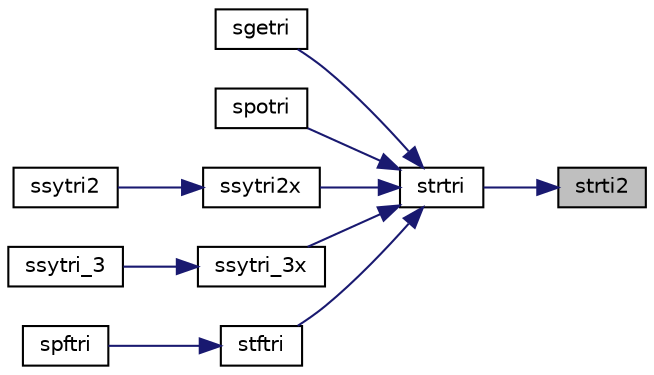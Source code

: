 digraph "strti2"
{
 // LATEX_PDF_SIZE
  edge [fontname="Helvetica",fontsize="10",labelfontname="Helvetica",labelfontsize="10"];
  node [fontname="Helvetica",fontsize="10",shape=record];
  rankdir="RL";
  Node1 [label="strti2",height=0.2,width=0.4,color="black", fillcolor="grey75", style="filled", fontcolor="black",tooltip="STRTI2 computes the inverse of a triangular matrix (unblocked algorithm)."];
  Node1 -> Node2 [dir="back",color="midnightblue",fontsize="10",style="solid",fontname="Helvetica"];
  Node2 [label="strtri",height=0.2,width=0.4,color="black", fillcolor="white", style="filled",URL="$strtri_8f.html#a0e63d634f0c29d919e96a78c58a38bd7",tooltip="STRTRI"];
  Node2 -> Node3 [dir="back",color="midnightblue",fontsize="10",style="solid",fontname="Helvetica"];
  Node3 [label="sgetri",height=0.2,width=0.4,color="black", fillcolor="white", style="filled",URL="$sgetri_8f.html#a1af62182327d0be67b1717db399d7d83",tooltip="SGETRI"];
  Node2 -> Node4 [dir="back",color="midnightblue",fontsize="10",style="solid",fontname="Helvetica"];
  Node4 [label="spotri",height=0.2,width=0.4,color="black", fillcolor="white", style="filled",URL="$spotri_8f.html#a4c381894bb34b1583fcc0dceafc5bea1",tooltip="SPOTRI"];
  Node2 -> Node5 [dir="back",color="midnightblue",fontsize="10",style="solid",fontname="Helvetica"];
  Node5 [label="ssytri2x",height=0.2,width=0.4,color="black", fillcolor="white", style="filled",URL="$ssytri2x_8f.html#a34537bed5f8e070371776e65dd14fd16",tooltip="SSYTRI2X"];
  Node5 -> Node6 [dir="back",color="midnightblue",fontsize="10",style="solid",fontname="Helvetica"];
  Node6 [label="ssytri2",height=0.2,width=0.4,color="black", fillcolor="white", style="filled",URL="$ssytri2_8f.html#a7852066f959159f9701c0f63f90c5230",tooltip="SSYTRI2"];
  Node2 -> Node7 [dir="back",color="midnightblue",fontsize="10",style="solid",fontname="Helvetica"];
  Node7 [label="ssytri_3x",height=0.2,width=0.4,color="black", fillcolor="white", style="filled",URL="$ssytri__3x_8f.html#a1326995e3dce81242c18d944fe32e192",tooltip="SSYTRI_3X"];
  Node7 -> Node8 [dir="back",color="midnightblue",fontsize="10",style="solid",fontname="Helvetica"];
  Node8 [label="ssytri_3",height=0.2,width=0.4,color="black", fillcolor="white", style="filled",URL="$ssytri__3_8f.html#aff715ab1f65cdd3ebab1ba9790dbbc43",tooltip="SSYTRI_3"];
  Node2 -> Node9 [dir="back",color="midnightblue",fontsize="10",style="solid",fontname="Helvetica"];
  Node9 [label="stftri",height=0.2,width=0.4,color="black", fillcolor="white", style="filled",URL="$stftri_8f.html#afd13b5d9daf9c811fd8891691de7118c",tooltip="STFTRI"];
  Node9 -> Node10 [dir="back",color="midnightblue",fontsize="10",style="solid",fontname="Helvetica"];
  Node10 [label="spftri",height=0.2,width=0.4,color="black", fillcolor="white", style="filled",URL="$spftri_8f.html#a92e24af75cffad6eeac49636b124571f",tooltip="SPFTRI"];
}

